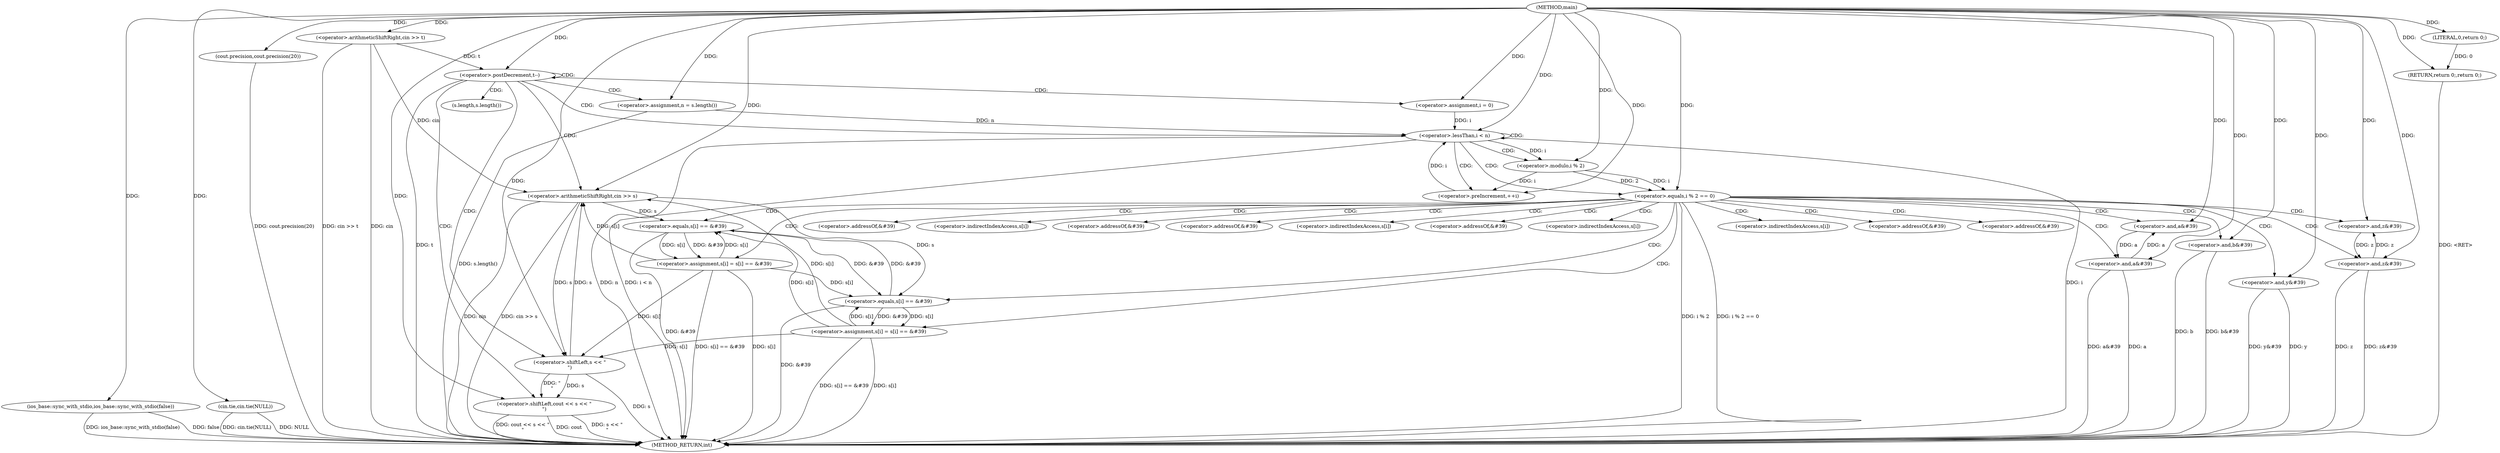 digraph "main" {  
"1000129" [label = "(METHOD,main)" ]
"1000226" [label = "(METHOD_RETURN,int)" ]
"1000131" [label = "(ios_base::sync_with_stdio,ios_base::sync_with_stdio(false))" ]
"1000133" [label = "(cin.tie,cin.tie(NULL))" ]
"1000135" [label = "(cout.precision,cout.precision(20))" ]
"1000138" [label = "(<operator>.arithmeticShiftRight,cin >> t)" ]
"1000224" [label = "(RETURN,return 0;,return 0;)" ]
"1000142" [label = "(<operator>.postDecrement,t--)" ]
"1000225" [label = "(LITERAL,0,return 0;)" ]
"1000146" [label = "(<operator>.arithmeticShiftRight,cin >> s)" ]
"1000150" [label = "(<operator>.assignment,n = s.length())" ]
"1000219" [label = "(<operator>.shiftLeft,cout << s << \"\n\")" ]
"1000155" [label = "(<operator>.assignment,i = 0)" ]
"1000158" [label = "(<operator>.lessThan,i < n)" ]
"1000161" [label = "(<operator>.preIncrement,++i)" ]
"1000221" [label = "(<operator>.shiftLeft,s << \"\n\")" ]
"1000165" [label = "(<operator>.equals,i % 2 == 0)" ]
"1000171" [label = "(<operator>.assignment,s[i] = s[i] == &#39)" ]
"1000181" [label = "(<operator>.and,a&#39)" ]
"1000186" [label = "(<operator>.and,b&#39)" ]
"1000191" [label = "(<operator>.and,a&#39)" ]
"1000166" [label = "(<operator>.modulo,i % 2)" ]
"1000196" [label = "(<operator>.assignment,s[i] = s[i] == &#39)" ]
"1000206" [label = "(<operator>.and,z&#39)" ]
"1000211" [label = "(<operator>.and,y&#39)" ]
"1000216" [label = "(<operator>.and,z&#39)" ]
"1000175" [label = "(<operator>.equals,s[i] == &#39)" ]
"1000200" [label = "(<operator>.equals,s[i] == &#39)" ]
"1000152" [label = "(s.length,s.length())" ]
"1000184" [label = "(<operator>.addressOf,&#39)" ]
"1000189" [label = "(<operator>.addressOf,&#39)" ]
"1000172" [label = "(<operator>.indirectIndexAccess,s[i])" ]
"1000209" [label = "(<operator>.addressOf,&#39)" ]
"1000214" [label = "(<operator>.addressOf,&#39)" ]
"1000176" [label = "(<operator>.indirectIndexAccess,s[i])" ]
"1000179" [label = "(<operator>.addressOf,&#39)" ]
"1000197" [label = "(<operator>.indirectIndexAccess,s[i])" ]
"1000201" [label = "(<operator>.indirectIndexAccess,s[i])" ]
"1000204" [label = "(<operator>.addressOf,&#39)" ]
  "1000131" -> "1000226"  [ label = "DDG: ios_base::sync_with_stdio(false)"] 
  "1000133" -> "1000226"  [ label = "DDG: cin.tie(NULL)"] 
  "1000135" -> "1000226"  [ label = "DDG: cout.precision(20)"] 
  "1000138" -> "1000226"  [ label = "DDG: cin"] 
  "1000138" -> "1000226"  [ label = "DDG: cin >> t"] 
  "1000142" -> "1000226"  [ label = "DDG: t"] 
  "1000146" -> "1000226"  [ label = "DDG: cin"] 
  "1000146" -> "1000226"  [ label = "DDG: cin >> s"] 
  "1000150" -> "1000226"  [ label = "DDG: s.length()"] 
  "1000158" -> "1000226"  [ label = "DDG: i"] 
  "1000158" -> "1000226"  [ label = "DDG: n"] 
  "1000158" -> "1000226"  [ label = "DDG: i < n"] 
  "1000221" -> "1000226"  [ label = "DDG: s"] 
  "1000219" -> "1000226"  [ label = "DDG: s << \"\n\""] 
  "1000219" -> "1000226"  [ label = "DDG: cout << s << \"\n\""] 
  "1000165" -> "1000226"  [ label = "DDG: i % 2"] 
  "1000165" -> "1000226"  [ label = "DDG: i % 2 == 0"] 
  "1000196" -> "1000226"  [ label = "DDG: s[i]"] 
  "1000200" -> "1000226"  [ label = "DDG: &#39"] 
  "1000196" -> "1000226"  [ label = "DDG: s[i] == &#39"] 
  "1000211" -> "1000226"  [ label = "DDG: y&#39"] 
  "1000216" -> "1000226"  [ label = "DDG: z"] 
  "1000216" -> "1000226"  [ label = "DDG: z&#39"] 
  "1000171" -> "1000226"  [ label = "DDG: s[i]"] 
  "1000175" -> "1000226"  [ label = "DDG: &#39"] 
  "1000171" -> "1000226"  [ label = "DDG: s[i] == &#39"] 
  "1000186" -> "1000226"  [ label = "DDG: b&#39"] 
  "1000191" -> "1000226"  [ label = "DDG: a"] 
  "1000191" -> "1000226"  [ label = "DDG: a&#39"] 
  "1000224" -> "1000226"  [ label = "DDG: <RET>"] 
  "1000219" -> "1000226"  [ label = "DDG: cout"] 
  "1000133" -> "1000226"  [ label = "DDG: NULL"] 
  "1000131" -> "1000226"  [ label = "DDG: false"] 
  "1000186" -> "1000226"  [ label = "DDG: b"] 
  "1000211" -> "1000226"  [ label = "DDG: y"] 
  "1000225" -> "1000224"  [ label = "DDG: 0"] 
  "1000129" -> "1000224"  [ label = "DDG: "] 
  "1000129" -> "1000131"  [ label = "DDG: "] 
  "1000129" -> "1000133"  [ label = "DDG: "] 
  "1000129" -> "1000135"  [ label = "DDG: "] 
  "1000129" -> "1000138"  [ label = "DDG: "] 
  "1000129" -> "1000225"  [ label = "DDG: "] 
  "1000138" -> "1000142"  [ label = "DDG: t"] 
  "1000129" -> "1000142"  [ label = "DDG: "] 
  "1000129" -> "1000150"  [ label = "DDG: "] 
  "1000138" -> "1000146"  [ label = "DDG: cin"] 
  "1000129" -> "1000146"  [ label = "DDG: "] 
  "1000221" -> "1000146"  [ label = "DDG: s"] 
  "1000196" -> "1000146"  [ label = "DDG: s[i]"] 
  "1000171" -> "1000146"  [ label = "DDG: s[i]"] 
  "1000129" -> "1000155"  [ label = "DDG: "] 
  "1000129" -> "1000219"  [ label = "DDG: "] 
  "1000221" -> "1000219"  [ label = "DDG: s"] 
  "1000221" -> "1000219"  [ label = "DDG: \"\n\""] 
  "1000155" -> "1000158"  [ label = "DDG: i"] 
  "1000161" -> "1000158"  [ label = "DDG: i"] 
  "1000129" -> "1000158"  [ label = "DDG: "] 
  "1000150" -> "1000158"  [ label = "DDG: n"] 
  "1000166" -> "1000161"  [ label = "DDG: i"] 
  "1000129" -> "1000161"  [ label = "DDG: "] 
  "1000146" -> "1000221"  [ label = "DDG: s"] 
  "1000196" -> "1000221"  [ label = "DDG: s[i]"] 
  "1000171" -> "1000221"  [ label = "DDG: s[i]"] 
  "1000129" -> "1000221"  [ label = "DDG: "] 
  "1000166" -> "1000165"  [ label = "DDG: 2"] 
  "1000166" -> "1000165"  [ label = "DDG: i"] 
  "1000129" -> "1000165"  [ label = "DDG: "] 
  "1000175" -> "1000171"  [ label = "DDG: &#39"] 
  "1000175" -> "1000171"  [ label = "DDG: s[i]"] 
  "1000158" -> "1000166"  [ label = "DDG: i"] 
  "1000129" -> "1000166"  [ label = "DDG: "] 
  "1000191" -> "1000181"  [ label = "DDG: a"] 
  "1000129" -> "1000181"  [ label = "DDG: "] 
  "1000129" -> "1000186"  [ label = "DDG: "] 
  "1000181" -> "1000191"  [ label = "DDG: a"] 
  "1000129" -> "1000191"  [ label = "DDG: "] 
  "1000200" -> "1000196"  [ label = "DDG: s[i]"] 
  "1000200" -> "1000196"  [ label = "DDG: &#39"] 
  "1000146" -> "1000175"  [ label = "DDG: s"] 
  "1000196" -> "1000175"  [ label = "DDG: s[i]"] 
  "1000171" -> "1000175"  [ label = "DDG: s[i]"] 
  "1000200" -> "1000175"  [ label = "DDG: &#39"] 
  "1000216" -> "1000206"  [ label = "DDG: z"] 
  "1000129" -> "1000206"  [ label = "DDG: "] 
  "1000129" -> "1000211"  [ label = "DDG: "] 
  "1000206" -> "1000216"  [ label = "DDG: z"] 
  "1000129" -> "1000216"  [ label = "DDG: "] 
  "1000146" -> "1000200"  [ label = "DDG: s"] 
  "1000196" -> "1000200"  [ label = "DDG: s[i]"] 
  "1000171" -> "1000200"  [ label = "DDG: s[i]"] 
  "1000175" -> "1000200"  [ label = "DDG: &#39"] 
  "1000142" -> "1000221"  [ label = "CDG: "] 
  "1000142" -> "1000142"  [ label = "CDG: "] 
  "1000142" -> "1000152"  [ label = "CDG: "] 
  "1000142" -> "1000150"  [ label = "CDG: "] 
  "1000142" -> "1000219"  [ label = "CDG: "] 
  "1000142" -> "1000158"  [ label = "CDG: "] 
  "1000142" -> "1000155"  [ label = "CDG: "] 
  "1000142" -> "1000146"  [ label = "CDG: "] 
  "1000158" -> "1000161"  [ label = "CDG: "] 
  "1000158" -> "1000166"  [ label = "CDG: "] 
  "1000158" -> "1000165"  [ label = "CDG: "] 
  "1000158" -> "1000158"  [ label = "CDG: "] 
  "1000165" -> "1000200"  [ label = "CDG: "] 
  "1000165" -> "1000211"  [ label = "CDG: "] 
  "1000165" -> "1000191"  [ label = "CDG: "] 
  "1000165" -> "1000197"  [ label = "CDG: "] 
  "1000165" -> "1000186"  [ label = "CDG: "] 
  "1000165" -> "1000216"  [ label = "CDG: "] 
  "1000165" -> "1000204"  [ label = "CDG: "] 
  "1000165" -> "1000172"  [ label = "CDG: "] 
  "1000165" -> "1000189"  [ label = "CDG: "] 
  "1000165" -> "1000196"  [ label = "CDG: "] 
  "1000165" -> "1000206"  [ label = "CDG: "] 
  "1000165" -> "1000214"  [ label = "CDG: "] 
  "1000165" -> "1000175"  [ label = "CDG: "] 
  "1000165" -> "1000201"  [ label = "CDG: "] 
  "1000165" -> "1000171"  [ label = "CDG: "] 
  "1000165" -> "1000179"  [ label = "CDG: "] 
  "1000165" -> "1000184"  [ label = "CDG: "] 
  "1000165" -> "1000176"  [ label = "CDG: "] 
  "1000165" -> "1000209"  [ label = "CDG: "] 
  "1000165" -> "1000181"  [ label = "CDG: "] 
}
